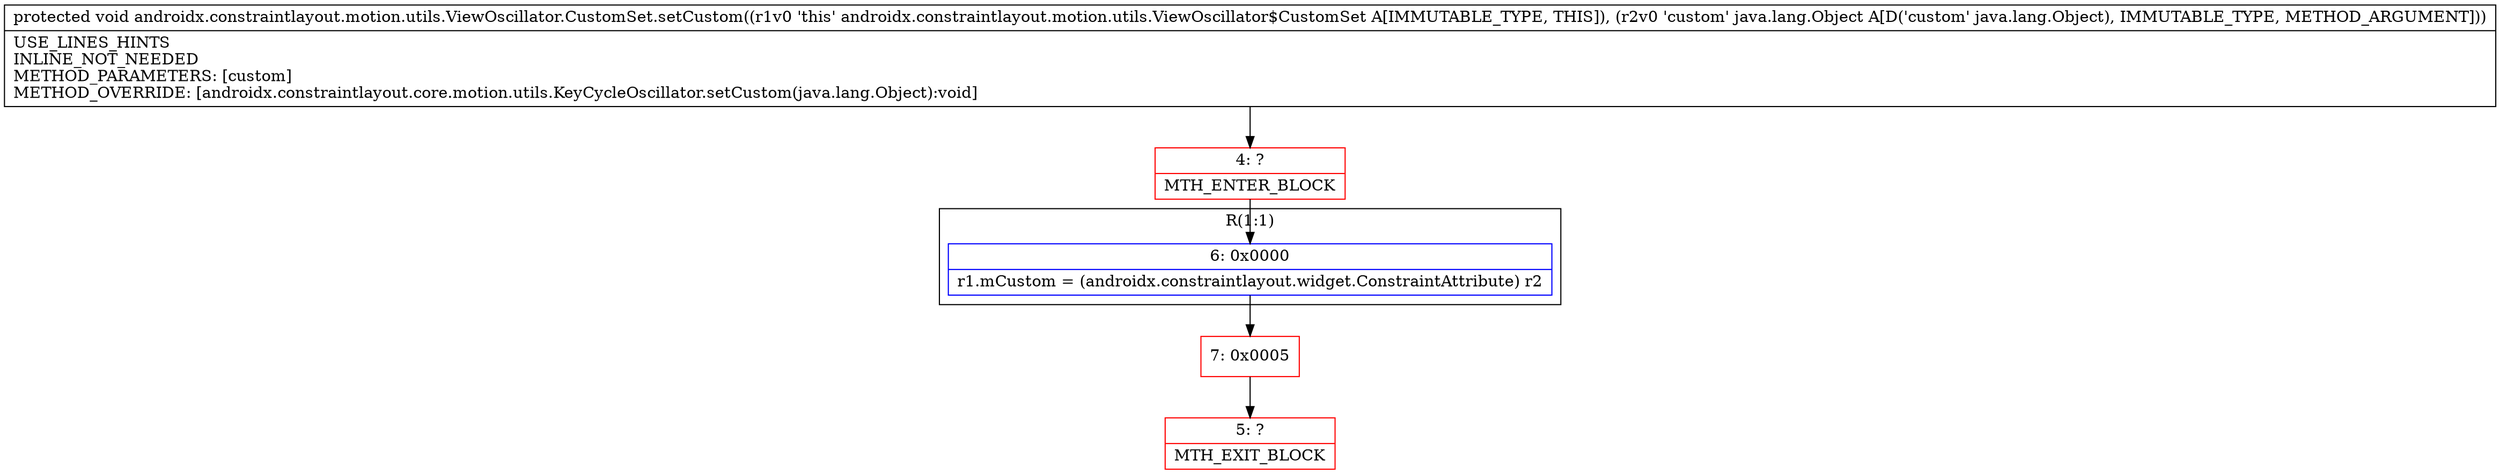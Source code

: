 digraph "CFG forandroidx.constraintlayout.motion.utils.ViewOscillator.CustomSet.setCustom(Ljava\/lang\/Object;)V" {
subgraph cluster_Region_52255827 {
label = "R(1:1)";
node [shape=record,color=blue];
Node_6 [shape=record,label="{6\:\ 0x0000|r1.mCustom = (androidx.constraintlayout.widget.ConstraintAttribute) r2\l}"];
}
Node_4 [shape=record,color=red,label="{4\:\ ?|MTH_ENTER_BLOCK\l}"];
Node_7 [shape=record,color=red,label="{7\:\ 0x0005}"];
Node_5 [shape=record,color=red,label="{5\:\ ?|MTH_EXIT_BLOCK\l}"];
MethodNode[shape=record,label="{protected void androidx.constraintlayout.motion.utils.ViewOscillator.CustomSet.setCustom((r1v0 'this' androidx.constraintlayout.motion.utils.ViewOscillator$CustomSet A[IMMUTABLE_TYPE, THIS]), (r2v0 'custom' java.lang.Object A[D('custom' java.lang.Object), IMMUTABLE_TYPE, METHOD_ARGUMENT]))  | USE_LINES_HINTS\lINLINE_NOT_NEEDED\lMETHOD_PARAMETERS: [custom]\lMETHOD_OVERRIDE: [androidx.constraintlayout.core.motion.utils.KeyCycleOscillator.setCustom(java.lang.Object):void]\l}"];
MethodNode -> Node_4;Node_6 -> Node_7;
Node_4 -> Node_6;
Node_7 -> Node_5;
}

